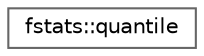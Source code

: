 digraph "Graphical Class Hierarchy"
{
 // LATEX_PDF_SIZE
  bgcolor="transparent";
  edge [fontname=Helvetica,fontsize=10,labelfontname=Helvetica,labelfontsize=10];
  node [fontname=Helvetica,fontsize=10,shape=box,height=0.2,width=0.4];
  rankdir="LR";
  Node0 [label="fstats::quantile",height=0.2,width=0.4,color="grey40", fillcolor="white", style="filled",URL="$interfacefstats_1_1quantile.html",tooltip="Computes the specified quantile of a data set using the SAS Method 4."];
}
